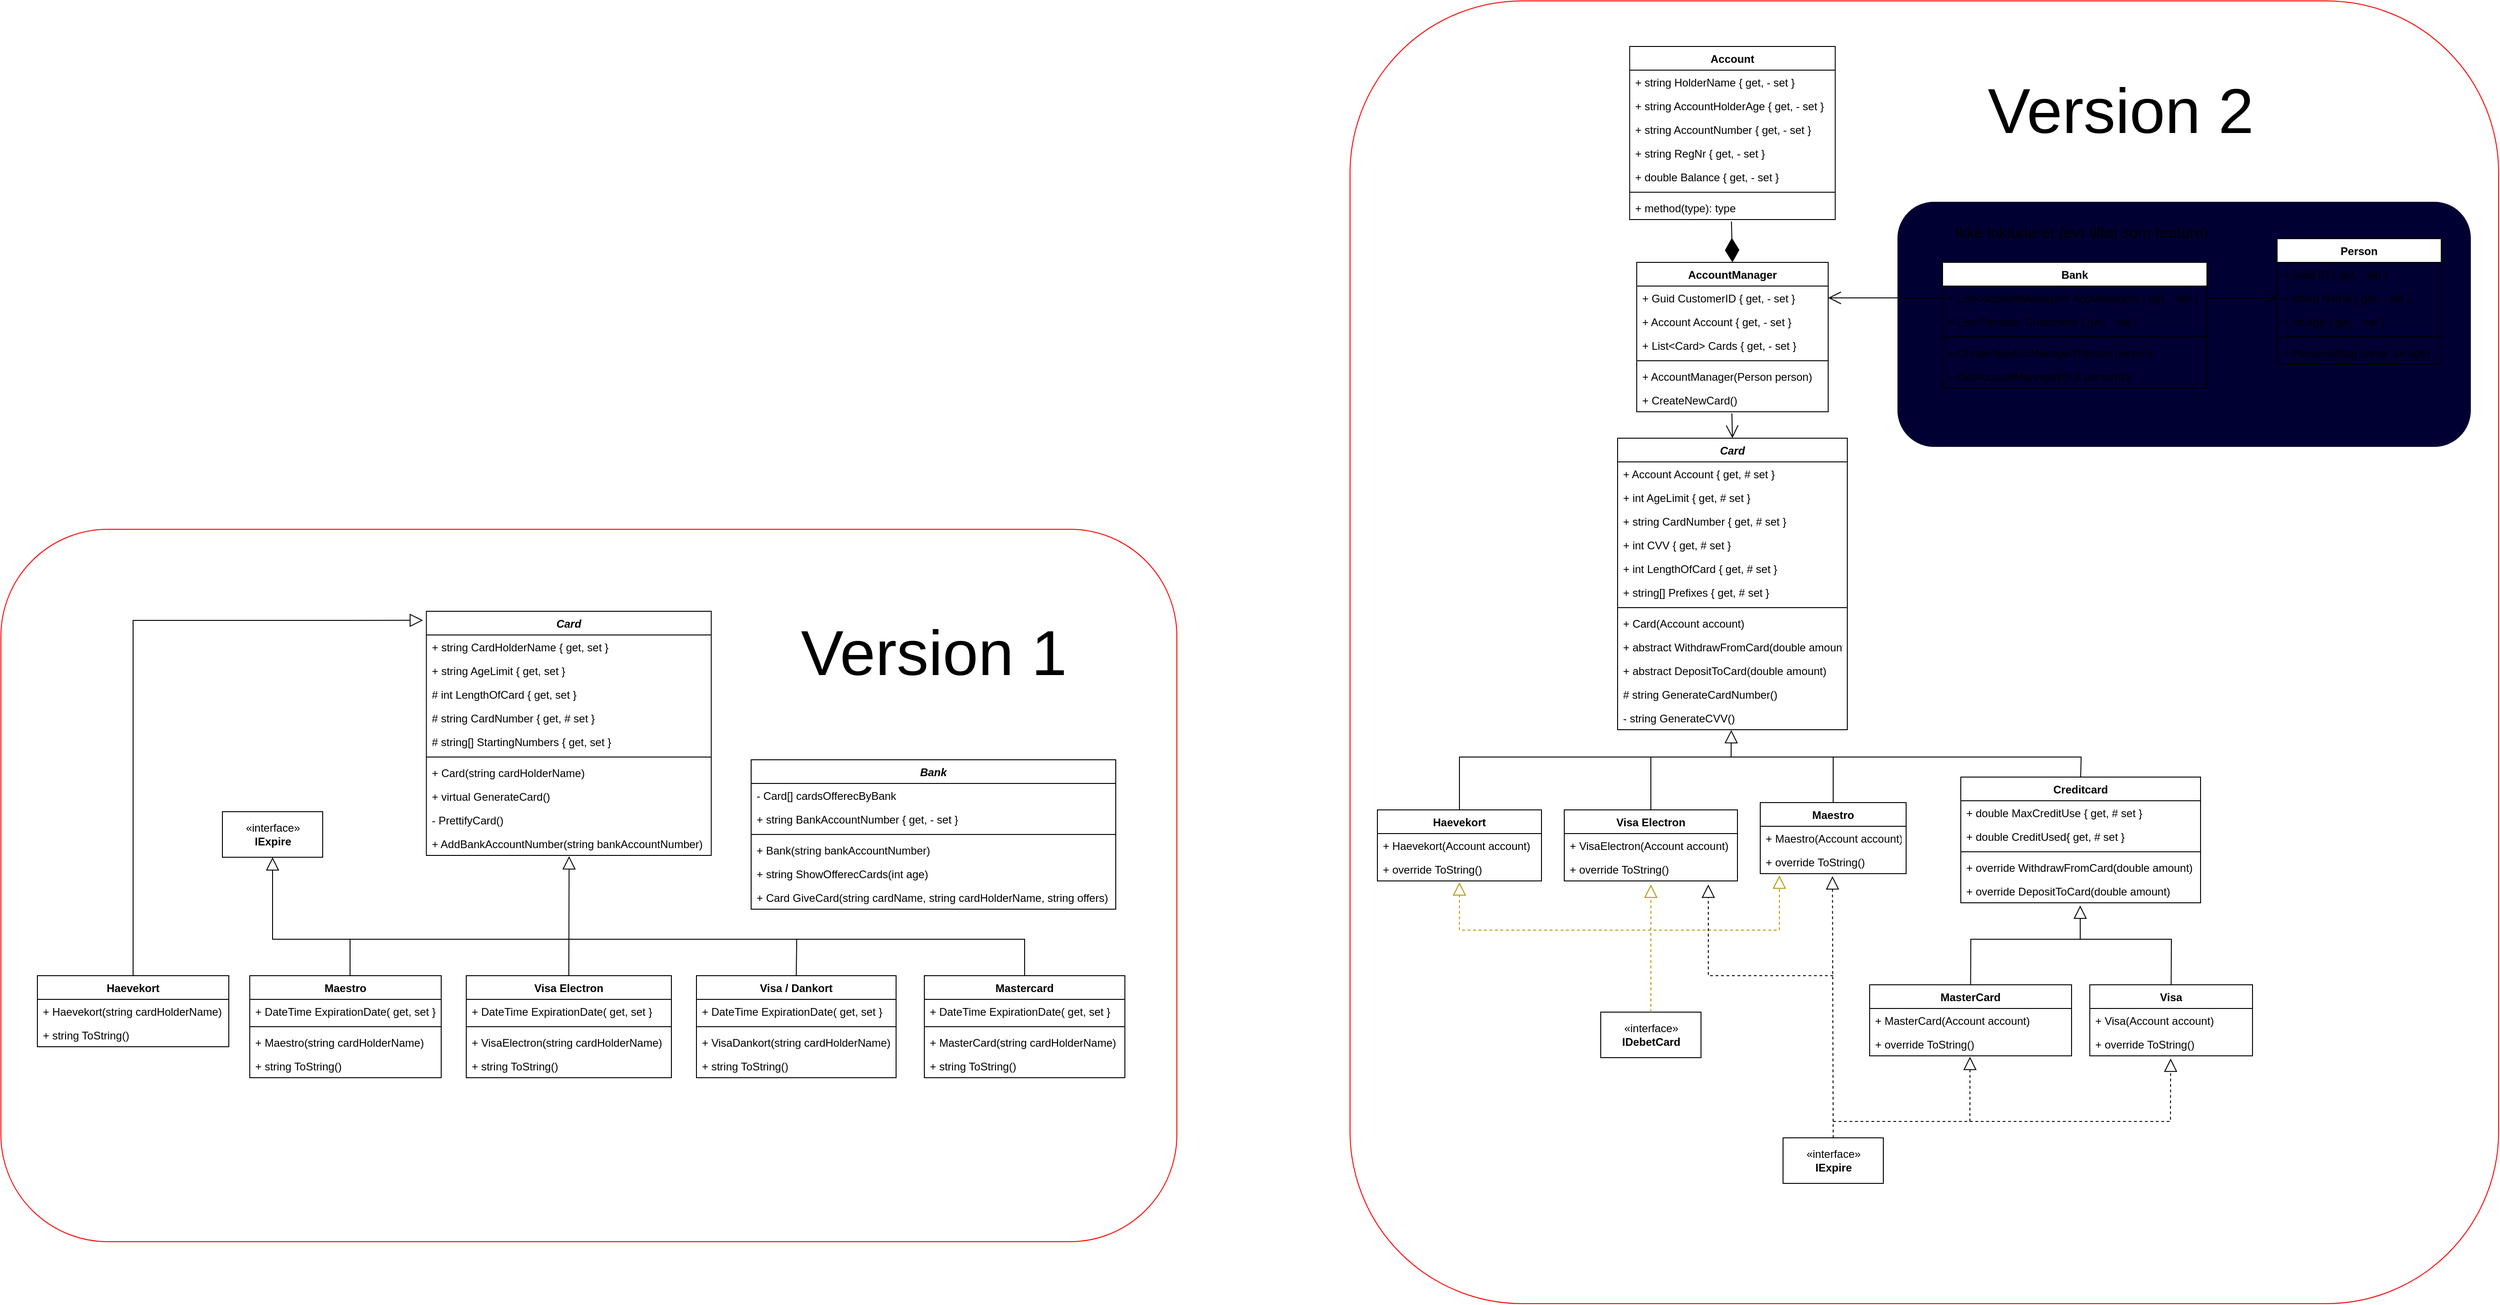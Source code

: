 <mxfile version="15.8.7" type="device"><diagram id="qdO1Q-nCnVZaLCbtQlmv" name="Side-1"><mxGraphModel dx="1929" dy="2154" grid="1" gridSize="10" guides="1" tooltips="1" connect="1" arrows="1" fold="1" page="1" pageScale="1" pageWidth="827" pageHeight="1169" math="0" shadow="0"><root><mxCell id="0"/><mxCell id="1" parent="0"/><mxCell id="SiOH7HTJ4PQKirF2vY0I-71" value="" style="rounded=1;whiteSpace=wrap;html=1;fontSize=70;strokeColor=#FF0000;gradientColor=none;" parent="1" vertex="1"><mxGeometry x="-440" y="140" width="1290" height="782" as="geometry"/></mxCell><mxCell id="SiOH7HTJ4PQKirF2vY0I-69" value="" style="rounded=1;whiteSpace=wrap;html=1;strokeColor=#FF0000;" parent="1" vertex="1"><mxGeometry x="1040" y="-440" width="1260" height="1430" as="geometry"/></mxCell><mxCell id="SiOH7HTJ4PQKirF2vY0I-73" value="" style="rounded=1;whiteSpace=wrap;html=1;fontSize=70;strokeColor=#FFFFFF;gradientColor=none;fillColor=#000033;" parent="1" vertex="1"><mxGeometry x="1640" y="-220" width="630" height="270" as="geometry"/></mxCell><mxCell id="OU85OwIQrPigCDVQp7BB-1" value="Card" style="swimlane;fontStyle=3;align=center;verticalAlign=top;childLayout=stackLayout;horizontal=1;startSize=26;horizontalStack=0;resizeParent=1;resizeParentMax=0;resizeLast=0;collapsible=1;marginBottom=0;" parent="1" vertex="1"><mxGeometry x="26.75" y="230" width="312.5" height="268" as="geometry"/></mxCell><mxCell id="OU85OwIQrPigCDVQp7BB-2" value="+ string CardHolderName { get, set }" style="text;strokeColor=none;fillColor=none;align=left;verticalAlign=top;spacingLeft=4;spacingRight=4;overflow=hidden;rotatable=0;points=[[0,0.5],[1,0.5]];portConstraint=eastwest;" parent="OU85OwIQrPigCDVQp7BB-1" vertex="1"><mxGeometry y="26" width="312.5" height="26" as="geometry"/></mxCell><mxCell id="OU85OwIQrPigCDVQp7BB-47" value="+ string AgeLimit { get, set }" style="text;strokeColor=none;fillColor=none;align=left;verticalAlign=top;spacingLeft=4;spacingRight=4;overflow=hidden;rotatable=0;points=[[0,0.5],[1,0.5]];portConstraint=eastwest;" parent="OU85OwIQrPigCDVQp7BB-1" vertex="1"><mxGeometry y="52" width="312.5" height="26" as="geometry"/></mxCell><mxCell id="OU85OwIQrPigCDVQp7BB-48" value="# int LengthOfCard { get, set }" style="text;strokeColor=none;fillColor=none;align=left;verticalAlign=top;spacingLeft=4;spacingRight=4;overflow=hidden;rotatable=0;points=[[0,0.5],[1,0.5]];portConstraint=eastwest;" parent="OU85OwIQrPigCDVQp7BB-1" vertex="1"><mxGeometry y="78" width="312.5" height="26" as="geometry"/></mxCell><mxCell id="OU85OwIQrPigCDVQp7BB-53" value="# string CardNumber { get, # set }" style="text;strokeColor=none;fillColor=none;align=left;verticalAlign=top;spacingLeft=4;spacingRight=4;overflow=hidden;rotatable=0;points=[[0,0.5],[1,0.5]];portConstraint=eastwest;" parent="OU85OwIQrPigCDVQp7BB-1" vertex="1"><mxGeometry y="104" width="312.5" height="26" as="geometry"/></mxCell><mxCell id="OU85OwIQrPigCDVQp7BB-51" value="# string[] StartingNumbers { get, set }" style="text;strokeColor=none;fillColor=none;align=left;verticalAlign=top;spacingLeft=4;spacingRight=4;overflow=hidden;rotatable=0;points=[[0,0.5],[1,0.5]];portConstraint=eastwest;" parent="OU85OwIQrPigCDVQp7BB-1" vertex="1"><mxGeometry y="130" width="312.5" height="26" as="geometry"/></mxCell><mxCell id="OU85OwIQrPigCDVQp7BB-3" value="" style="line;strokeWidth=1;fillColor=none;align=left;verticalAlign=middle;spacingTop=-1;spacingLeft=3;spacingRight=3;rotatable=0;labelPosition=right;points=[];portConstraint=eastwest;" parent="OU85OwIQrPigCDVQp7BB-1" vertex="1"><mxGeometry y="156" width="312.5" height="8" as="geometry"/></mxCell><mxCell id="OU85OwIQrPigCDVQp7BB-4" value="+ Card(string cardHolderName)" style="text;strokeColor=none;fillColor=none;align=left;verticalAlign=top;spacingLeft=4;spacingRight=4;overflow=hidden;rotatable=0;points=[[0,0.5],[1,0.5]];portConstraint=eastwest;" parent="OU85OwIQrPigCDVQp7BB-1" vertex="1"><mxGeometry y="164" width="312.5" height="26" as="geometry"/></mxCell><mxCell id="OU85OwIQrPigCDVQp7BB-54" value="+ virtual GenerateCard()" style="text;strokeColor=none;fillColor=none;align=left;verticalAlign=top;spacingLeft=4;spacingRight=4;overflow=hidden;rotatable=0;points=[[0,0.5],[1,0.5]];portConstraint=eastwest;" parent="OU85OwIQrPigCDVQp7BB-1" vertex="1"><mxGeometry y="190" width="312.5" height="26" as="geometry"/></mxCell><mxCell id="OU85OwIQrPigCDVQp7BB-55" value="- PrettifyCard()" style="text;strokeColor=none;fillColor=none;align=left;verticalAlign=top;spacingLeft=4;spacingRight=4;overflow=hidden;rotatable=0;points=[[0,0.5],[1,0.5]];portConstraint=eastwest;" parent="OU85OwIQrPigCDVQp7BB-1" vertex="1"><mxGeometry y="216" width="312.5" height="26" as="geometry"/></mxCell><mxCell id="OU85OwIQrPigCDVQp7BB-56" value="+ AddBankAccountNumber(string bankAccountNumber)" style="text;strokeColor=none;fillColor=none;align=left;verticalAlign=top;spacingLeft=4;spacingRight=4;overflow=hidden;rotatable=0;points=[[0,0.5],[1,0.5]];portConstraint=eastwest;" parent="OU85OwIQrPigCDVQp7BB-1" vertex="1"><mxGeometry y="242" width="312.5" height="26" as="geometry"/></mxCell><mxCell id="OU85OwIQrPigCDVQp7BB-5" value="Haevekort" style="swimlane;fontStyle=1;align=center;verticalAlign=top;childLayout=stackLayout;horizontal=1;startSize=26;horizontalStack=0;resizeParent=1;resizeParentMax=0;resizeLast=0;collapsible=1;marginBottom=0;" parent="1" vertex="1"><mxGeometry x="-400" y="630" width="210" height="78" as="geometry"/></mxCell><mxCell id="LTgQkAbjufTSOqkpQD_3-2" value="+ Haevekort(string cardHolderName)" style="text;strokeColor=none;fillColor=none;align=left;verticalAlign=top;spacingLeft=4;spacingRight=4;overflow=hidden;rotatable=0;points=[[0,0.5],[1,0.5]];portConstraint=eastwest;" parent="OU85OwIQrPigCDVQp7BB-5" vertex="1"><mxGeometry y="26" width="210" height="26" as="geometry"/></mxCell><mxCell id="OU85OwIQrPigCDVQp7BB-8" value="+ string ToString()" style="text;strokeColor=none;fillColor=none;align=left;verticalAlign=top;spacingLeft=4;spacingRight=4;overflow=hidden;rotatable=0;points=[[0,0.5],[1,0.5]];portConstraint=eastwest;" parent="OU85OwIQrPigCDVQp7BB-5" vertex="1"><mxGeometry y="52" width="210" height="26" as="geometry"/></mxCell><mxCell id="OU85OwIQrPigCDVQp7BB-9" value="Maestro" style="swimlane;fontStyle=1;align=center;verticalAlign=top;childLayout=stackLayout;horizontal=1;startSize=26;horizontalStack=0;resizeParent=1;resizeParentMax=0;resizeLast=0;collapsible=1;marginBottom=0;" parent="1" vertex="1"><mxGeometry x="-167" y="630" width="210" height="112" as="geometry"/></mxCell><mxCell id="OU85OwIQrPigCDVQp7BB-10" value="+ DateTime ExpirationDate( get, set }" style="text;strokeColor=none;fillColor=none;align=left;verticalAlign=top;spacingLeft=4;spacingRight=4;overflow=hidden;rotatable=0;points=[[0,0.5],[1,0.5]];portConstraint=eastwest;" parent="OU85OwIQrPigCDVQp7BB-9" vertex="1"><mxGeometry y="26" width="210" height="26" as="geometry"/></mxCell><mxCell id="OU85OwIQrPigCDVQp7BB-11" value="" style="line;strokeWidth=1;fillColor=none;align=left;verticalAlign=middle;spacingTop=-1;spacingLeft=3;spacingRight=3;rotatable=0;labelPosition=right;points=[];portConstraint=eastwest;" parent="OU85OwIQrPigCDVQp7BB-9" vertex="1"><mxGeometry y="52" width="210" height="8" as="geometry"/></mxCell><mxCell id="OU85OwIQrPigCDVQp7BB-12" value="+ Maestro(string cardHolderName)" style="text;strokeColor=none;fillColor=none;align=left;verticalAlign=top;spacingLeft=4;spacingRight=4;overflow=hidden;rotatable=0;points=[[0,0.5],[1,0.5]];portConstraint=eastwest;" parent="OU85OwIQrPigCDVQp7BB-9" vertex="1"><mxGeometry y="60" width="210" height="26" as="geometry"/></mxCell><mxCell id="LTgQkAbjufTSOqkpQD_3-11" value="+ string ToString()" style="text;strokeColor=none;fillColor=none;align=left;verticalAlign=top;spacingLeft=4;spacingRight=4;overflow=hidden;rotatable=0;points=[[0,0.5],[1,0.5]];portConstraint=eastwest;" parent="OU85OwIQrPigCDVQp7BB-9" vertex="1"><mxGeometry y="86" width="210" height="26" as="geometry"/></mxCell><mxCell id="OU85OwIQrPigCDVQp7BB-13" value="Visa Electron" style="swimlane;fontStyle=1;align=center;verticalAlign=top;childLayout=stackLayout;horizontal=1;startSize=26;horizontalStack=0;resizeParent=1;resizeParentMax=0;resizeLast=0;collapsible=1;marginBottom=0;" parent="1" vertex="1"><mxGeometry x="70.5" y="630" width="225" height="112" as="geometry"/></mxCell><mxCell id="OU85OwIQrPigCDVQp7BB-14" value="+ DateTime ExpirationDate( get, set }" style="text;strokeColor=none;fillColor=none;align=left;verticalAlign=top;spacingLeft=4;spacingRight=4;overflow=hidden;rotatable=0;points=[[0,0.5],[1,0.5]];portConstraint=eastwest;" parent="OU85OwIQrPigCDVQp7BB-13" vertex="1"><mxGeometry y="26" width="225" height="26" as="geometry"/></mxCell><mxCell id="OU85OwIQrPigCDVQp7BB-15" value="" style="line;strokeWidth=1;fillColor=none;align=left;verticalAlign=middle;spacingTop=-1;spacingLeft=3;spacingRight=3;rotatable=0;labelPosition=right;points=[];portConstraint=eastwest;" parent="OU85OwIQrPigCDVQp7BB-13" vertex="1"><mxGeometry y="52" width="225" height="8" as="geometry"/></mxCell><mxCell id="OU85OwIQrPigCDVQp7BB-16" value="+ VisaElectron(string cardHolderName)" style="text;strokeColor=none;fillColor=none;align=left;verticalAlign=top;spacingLeft=4;spacingRight=4;overflow=hidden;rotatable=0;points=[[0,0.5],[1,0.5]];portConstraint=eastwest;" parent="OU85OwIQrPigCDVQp7BB-13" vertex="1"><mxGeometry y="60" width="225" height="26" as="geometry"/></mxCell><mxCell id="LTgQkAbjufTSOqkpQD_3-13" value="+ string ToString()" style="text;strokeColor=none;fillColor=none;align=left;verticalAlign=top;spacingLeft=4;spacingRight=4;overflow=hidden;rotatable=0;points=[[0,0.5],[1,0.5]];portConstraint=eastwest;" parent="OU85OwIQrPigCDVQp7BB-13" vertex="1"><mxGeometry y="86" width="225" height="26" as="geometry"/></mxCell><mxCell id="OU85OwIQrPigCDVQp7BB-17" value="Visa / Dankort" style="swimlane;fontStyle=1;align=center;verticalAlign=top;childLayout=stackLayout;horizontal=1;startSize=26;horizontalStack=0;resizeParent=1;resizeParentMax=0;resizeLast=0;collapsible=1;marginBottom=0;" parent="1" vertex="1"><mxGeometry x="323" y="630" width="219" height="112" as="geometry"/></mxCell><mxCell id="OU85OwIQrPigCDVQp7BB-18" value="+ DateTime ExpirationDate( get, set }" style="text;strokeColor=none;fillColor=none;align=left;verticalAlign=top;spacingLeft=4;spacingRight=4;overflow=hidden;rotatable=0;points=[[0,0.5],[1,0.5]];portConstraint=eastwest;" parent="OU85OwIQrPigCDVQp7BB-17" vertex="1"><mxGeometry y="26" width="219" height="26" as="geometry"/></mxCell><mxCell id="OU85OwIQrPigCDVQp7BB-19" value="" style="line;strokeWidth=1;fillColor=none;align=left;verticalAlign=middle;spacingTop=-1;spacingLeft=3;spacingRight=3;rotatable=0;labelPosition=right;points=[];portConstraint=eastwest;" parent="OU85OwIQrPigCDVQp7BB-17" vertex="1"><mxGeometry y="52" width="219" height="8" as="geometry"/></mxCell><mxCell id="OU85OwIQrPigCDVQp7BB-20" value="+ VisaDankort(string cardHolderName)" style="text;strokeColor=none;fillColor=none;align=left;verticalAlign=top;spacingLeft=4;spacingRight=4;overflow=hidden;rotatable=0;points=[[0,0.5],[1,0.5]];portConstraint=eastwest;" parent="OU85OwIQrPigCDVQp7BB-17" vertex="1"><mxGeometry y="60" width="219" height="26" as="geometry"/></mxCell><mxCell id="LTgQkAbjufTSOqkpQD_3-14" value="+ string ToString()" style="text;strokeColor=none;fillColor=none;align=left;verticalAlign=top;spacingLeft=4;spacingRight=4;overflow=hidden;rotatable=0;points=[[0,0.5],[1,0.5]];portConstraint=eastwest;" parent="OU85OwIQrPigCDVQp7BB-17" vertex="1"><mxGeometry y="86" width="219" height="26" as="geometry"/></mxCell><mxCell id="OU85OwIQrPigCDVQp7BB-21" value="Mastercard" style="swimlane;fontStyle=1;align=center;verticalAlign=top;childLayout=stackLayout;horizontal=1;startSize=26;horizontalStack=0;resizeParent=1;resizeParentMax=0;resizeLast=0;collapsible=1;marginBottom=0;" parent="1" vertex="1"><mxGeometry x="573" y="630" width="220" height="112" as="geometry"/></mxCell><mxCell id="OU85OwIQrPigCDVQp7BB-22" value="+ DateTime ExpirationDate( get, set }" style="text;strokeColor=none;fillColor=none;align=left;verticalAlign=top;spacingLeft=4;spacingRight=4;overflow=hidden;rotatable=0;points=[[0,0.5],[1,0.5]];portConstraint=eastwest;" parent="OU85OwIQrPigCDVQp7BB-21" vertex="1"><mxGeometry y="26" width="220" height="26" as="geometry"/></mxCell><mxCell id="OU85OwIQrPigCDVQp7BB-23" value="" style="line;strokeWidth=1;fillColor=none;align=left;verticalAlign=middle;spacingTop=-1;spacingLeft=3;spacingRight=3;rotatable=0;labelPosition=right;points=[];portConstraint=eastwest;" parent="OU85OwIQrPigCDVQp7BB-21" vertex="1"><mxGeometry y="52" width="220" height="8" as="geometry"/></mxCell><mxCell id="OU85OwIQrPigCDVQp7BB-24" value="+ MasterCard(string cardHolderName)" style="text;strokeColor=none;fillColor=none;align=left;verticalAlign=top;spacingLeft=4;spacingRight=4;overflow=hidden;rotatable=0;points=[[0,0.5],[1,0.5]];portConstraint=eastwest;" parent="OU85OwIQrPigCDVQp7BB-21" vertex="1"><mxGeometry y="60" width="220" height="26" as="geometry"/></mxCell><mxCell id="LTgQkAbjufTSOqkpQD_3-15" value="+ string ToString()" style="text;strokeColor=none;fillColor=none;align=left;verticalAlign=top;spacingLeft=4;spacingRight=4;overflow=hidden;rotatable=0;points=[[0,0.5],[1,0.5]];portConstraint=eastwest;" parent="OU85OwIQrPigCDVQp7BB-21" vertex="1"><mxGeometry y="86" width="220" height="26" as="geometry"/></mxCell><mxCell id="OU85OwIQrPigCDVQp7BB-26" value="" style="endArrow=block;endFill=0;endSize=12;html=1;rounded=0;entryX=0.501;entryY=1.032;entryDx=0;entryDy=0;entryPerimeter=0;exitX=0.5;exitY=0;exitDx=0;exitDy=0;" parent="1" source="OU85OwIQrPigCDVQp7BB-13" target="OU85OwIQrPigCDVQp7BB-56" edge="1"><mxGeometry width="160" relative="1" as="geometry"><mxPoint x="-277" y="590" as="sourcePoint"/><mxPoint x="-117" y="590" as="targetPoint"/></mxGeometry></mxCell><mxCell id="OU85OwIQrPigCDVQp7BB-27" value="" style="endArrow=none;html=1;rounded=0;entryX=0.5;entryY=0;entryDx=0;entryDy=0;" parent="1" target="OU85OwIQrPigCDVQp7BB-21" edge="1"><mxGeometry width="50" height="50" relative="1" as="geometry"><mxPoint x="-57" y="630" as="sourcePoint"/><mxPoint x="583" y="590" as="targetPoint"/><Array as="points"><mxPoint x="-57" y="590"/><mxPoint x="583" y="590"/><mxPoint x="683" y="590"/></Array></mxGeometry></mxCell><mxCell id="OU85OwIQrPigCDVQp7BB-29" value="" style="endArrow=none;html=1;rounded=0;exitX=0.5;exitY=0;exitDx=0;exitDy=0;" parent="1" source="OU85OwIQrPigCDVQp7BB-17" edge="1"><mxGeometry width="50" height="50" relative="1" as="geometry"><mxPoint x="424" y="600" as="sourcePoint"/><mxPoint x="433" y="590" as="targetPoint"/></mxGeometry></mxCell><mxCell id="OU85OwIQrPigCDVQp7BB-57" value="«interface»&lt;br&gt;&lt;b&gt;IExpire&lt;/b&gt;" style="html=1;" parent="1" vertex="1"><mxGeometry x="-197" y="450" width="110" height="50" as="geometry"/></mxCell><mxCell id="LTgQkAbjufTSOqkpQD_3-16" value="" style="endArrow=block;endFill=0;endSize=12;html=1;rounded=0;entryX=0.5;entryY=1;entryDx=0;entryDy=0;" parent="1" target="OU85OwIQrPigCDVQp7BB-57" edge="1"><mxGeometry width="160" relative="1" as="geometry"><mxPoint x="-57" y="590" as="sourcePoint"/><mxPoint x="-36.688" y="520.002" as="targetPoint"/><Array as="points"><mxPoint x="-142" y="590"/></Array></mxGeometry></mxCell><mxCell id="LTgQkAbjufTSOqkpQD_3-17" value="" style="endArrow=block;endFill=0;endSize=12;html=1;rounded=0;entryX=-0.012;entryY=0.037;entryDx=0;entryDy=0;entryPerimeter=0;exitX=0.5;exitY=0;exitDx=0;exitDy=0;" parent="1" source="OU85OwIQrPigCDVQp7BB-5" target="OU85OwIQrPigCDVQp7BB-1" edge="1"><mxGeometry width="160" relative="1" as="geometry"><mxPoint x="-112" y="450" as="sourcePoint"/><mxPoint x="-197" y="360" as="targetPoint"/><Array as="points"><mxPoint x="-295" y="240"/></Array></mxGeometry></mxCell><mxCell id="LTgQkAbjufTSOqkpQD_3-18" value="Bank" style="swimlane;fontStyle=3;align=center;verticalAlign=top;childLayout=stackLayout;horizontal=1;startSize=26;horizontalStack=0;resizeParent=1;resizeParentMax=0;resizeLast=0;collapsible=1;marginBottom=0;" parent="1" vertex="1"><mxGeometry x="383" y="393" width="400" height="164" as="geometry"/></mxCell><mxCell id="LTgQkAbjufTSOqkpQD_3-19" value="- Card[] cardsOfferecByBank" style="text;strokeColor=none;fillColor=none;align=left;verticalAlign=top;spacingLeft=4;spacingRight=4;overflow=hidden;rotatable=0;points=[[0,0.5],[1,0.5]];portConstraint=eastwest;" parent="LTgQkAbjufTSOqkpQD_3-18" vertex="1"><mxGeometry y="26" width="400" height="26" as="geometry"/></mxCell><mxCell id="LTgQkAbjufTSOqkpQD_3-23" value="+ string BankAccountNumber { get, - set }" style="text;strokeColor=none;fillColor=none;align=left;verticalAlign=top;spacingLeft=4;spacingRight=4;overflow=hidden;rotatable=0;points=[[0,0.5],[1,0.5]];portConstraint=eastwest;" parent="LTgQkAbjufTSOqkpQD_3-18" vertex="1"><mxGeometry y="52" width="400" height="26" as="geometry"/></mxCell><mxCell id="LTgQkAbjufTSOqkpQD_3-20" value="" style="line;strokeWidth=1;fillColor=none;align=left;verticalAlign=middle;spacingTop=-1;spacingLeft=3;spacingRight=3;rotatable=0;labelPosition=right;points=[];portConstraint=eastwest;" parent="LTgQkAbjufTSOqkpQD_3-18" vertex="1"><mxGeometry y="78" width="400" height="8" as="geometry"/></mxCell><mxCell id="LTgQkAbjufTSOqkpQD_3-21" value="+ Bank(string bankAccountNumber)" style="text;strokeColor=none;fillColor=none;align=left;verticalAlign=top;spacingLeft=4;spacingRight=4;overflow=hidden;rotatable=0;points=[[0,0.5],[1,0.5]];portConstraint=eastwest;" parent="LTgQkAbjufTSOqkpQD_3-18" vertex="1"><mxGeometry y="86" width="400" height="26" as="geometry"/></mxCell><mxCell id="LTgQkAbjufTSOqkpQD_3-26" value="+ string ShowOfferecCards(int age)" style="text;strokeColor=none;fillColor=none;align=left;verticalAlign=top;spacingLeft=4;spacingRight=4;overflow=hidden;rotatable=0;points=[[0,0.5],[1,0.5]];portConstraint=eastwest;" parent="LTgQkAbjufTSOqkpQD_3-18" vertex="1"><mxGeometry y="112" width="400" height="26" as="geometry"/></mxCell><mxCell id="LTgQkAbjufTSOqkpQD_3-27" value="+ Card GiveCard(string cardName, string cardHolderName, string offers)" style="text;strokeColor=none;fillColor=none;align=left;verticalAlign=top;spacingLeft=4;spacingRight=4;overflow=hidden;rotatable=0;points=[[0,0.5],[1,0.5]];portConstraint=eastwest;" parent="LTgQkAbjufTSOqkpQD_3-18" vertex="1"><mxGeometry y="138" width="400" height="26" as="geometry"/></mxCell><mxCell id="LTgQkAbjufTSOqkpQD_3-29" value="Account" style="swimlane;fontStyle=1;align=center;verticalAlign=top;childLayout=stackLayout;horizontal=1;startSize=26;horizontalStack=0;resizeParent=1;resizeParentMax=0;resizeLast=0;collapsible=1;marginBottom=0;" parent="1" vertex="1"><mxGeometry x="1346.75" y="-390" width="225.5" height="190" as="geometry"/></mxCell><mxCell id="LTgQkAbjufTSOqkpQD_3-30" value="+ string HolderName { get, - set }" style="text;strokeColor=none;fillColor=none;align=left;verticalAlign=top;spacingLeft=4;spacingRight=4;overflow=hidden;rotatable=0;points=[[0,0.5],[1,0.5]];portConstraint=eastwest;" parent="LTgQkAbjufTSOqkpQD_3-29" vertex="1"><mxGeometry y="26" width="225.5" height="26" as="geometry"/></mxCell><mxCell id="MLbF58fXpGInftkLVHy1-3" value="+ string AccountHolderAge { get, - set }" style="text;strokeColor=none;fillColor=none;align=left;verticalAlign=top;spacingLeft=4;spacingRight=4;overflow=hidden;rotatable=0;points=[[0,0.5],[1,0.5]];portConstraint=eastwest;" vertex="1" parent="LTgQkAbjufTSOqkpQD_3-29"><mxGeometry y="52" width="225.5" height="26" as="geometry"/></mxCell><mxCell id="SiOH7HTJ4PQKirF2vY0I-63" value="+ string AccountNumber { get, - set }" style="text;strokeColor=none;fillColor=none;align=left;verticalAlign=top;spacingLeft=4;spacingRight=4;overflow=hidden;rotatable=0;points=[[0,0.5],[1,0.5]];portConstraint=eastwest;" parent="LTgQkAbjufTSOqkpQD_3-29" vertex="1"><mxGeometry y="78" width="225.5" height="26" as="geometry"/></mxCell><mxCell id="LTgQkAbjufTSOqkpQD_3-34" value="+ string RegNr { get, - set }" style="text;strokeColor=none;fillColor=none;align=left;verticalAlign=top;spacingLeft=4;spacingRight=4;overflow=hidden;rotatable=0;points=[[0,0.5],[1,0.5]];portConstraint=eastwest;" parent="LTgQkAbjufTSOqkpQD_3-29" vertex="1"><mxGeometry y="104" width="225.5" height="26" as="geometry"/></mxCell><mxCell id="LTgQkAbjufTSOqkpQD_3-35" value="+ double Balance { get, - set }" style="text;strokeColor=none;fillColor=none;align=left;verticalAlign=top;spacingLeft=4;spacingRight=4;overflow=hidden;rotatable=0;points=[[0,0.5],[1,0.5]];portConstraint=eastwest;" parent="LTgQkAbjufTSOqkpQD_3-29" vertex="1"><mxGeometry y="130" width="225.5" height="26" as="geometry"/></mxCell><mxCell id="LTgQkAbjufTSOqkpQD_3-31" value="" style="line;strokeWidth=1;fillColor=none;align=left;verticalAlign=middle;spacingTop=-1;spacingLeft=3;spacingRight=3;rotatable=0;labelPosition=right;points=[];portConstraint=eastwest;" parent="LTgQkAbjufTSOqkpQD_3-29" vertex="1"><mxGeometry y="156" width="225.5" height="8" as="geometry"/></mxCell><mxCell id="LTgQkAbjufTSOqkpQD_3-32" value="+ method(type): type" style="text;strokeColor=none;fillColor=none;align=left;verticalAlign=top;spacingLeft=4;spacingRight=4;overflow=hidden;rotatable=0;points=[[0,0.5],[1,0.5]];portConstraint=eastwest;" parent="LTgQkAbjufTSOqkpQD_3-29" vertex="1"><mxGeometry y="164" width="225.5" height="26" as="geometry"/></mxCell><mxCell id="LTgQkAbjufTSOqkpQD_3-36" value="AccountManager" style="swimlane;fontStyle=1;align=center;verticalAlign=top;childLayout=stackLayout;horizontal=1;startSize=26;horizontalStack=0;resizeParent=1;resizeParentMax=0;resizeLast=0;collapsible=1;marginBottom=0;" parent="1" vertex="1"><mxGeometry x="1354.5" y="-153" width="210" height="164" as="geometry"/></mxCell><mxCell id="LTgQkAbjufTSOqkpQD_3-51" value="+ Guid CustomerID { get, - set }" style="text;strokeColor=none;fillColor=none;align=left;verticalAlign=top;spacingLeft=4;spacingRight=4;overflow=hidden;rotatable=0;points=[[0,0.5],[1,0.5]];portConstraint=eastwest;" parent="LTgQkAbjufTSOqkpQD_3-36" vertex="1"><mxGeometry y="26" width="210" height="26" as="geometry"/></mxCell><mxCell id="LTgQkAbjufTSOqkpQD_3-37" value="+ Account Account { get, - set }" style="text;strokeColor=none;fillColor=none;align=left;verticalAlign=top;spacingLeft=4;spacingRight=4;overflow=hidden;rotatable=0;points=[[0,0.5],[1,0.5]];portConstraint=eastwest;" parent="LTgQkAbjufTSOqkpQD_3-36" vertex="1"><mxGeometry y="52" width="210" height="26" as="geometry"/></mxCell><mxCell id="LTgQkAbjufTSOqkpQD_3-41" value="+ List&lt;Card&gt; Cards { get, - set }" style="text;strokeColor=none;fillColor=none;align=left;verticalAlign=top;spacingLeft=4;spacingRight=4;overflow=hidden;rotatable=0;points=[[0,0.5],[1,0.5]];portConstraint=eastwest;" parent="LTgQkAbjufTSOqkpQD_3-36" vertex="1"><mxGeometry y="78" width="210" height="26" as="geometry"/></mxCell><mxCell id="LTgQkAbjufTSOqkpQD_3-38" value="" style="line;strokeWidth=1;fillColor=none;align=left;verticalAlign=middle;spacingTop=-1;spacingLeft=3;spacingRight=3;rotatable=0;labelPosition=right;points=[];portConstraint=eastwest;" parent="LTgQkAbjufTSOqkpQD_3-36" vertex="1"><mxGeometry y="104" width="210" height="8" as="geometry"/></mxCell><mxCell id="LTgQkAbjufTSOqkpQD_3-39" value="+ AccountManager(Person person)" style="text;strokeColor=none;fillColor=none;align=left;verticalAlign=top;spacingLeft=4;spacingRight=4;overflow=hidden;rotatable=0;points=[[0,0.5],[1,0.5]];portConstraint=eastwest;" parent="LTgQkAbjufTSOqkpQD_3-36" vertex="1"><mxGeometry y="112" width="210" height="26" as="geometry"/></mxCell><mxCell id="LTgQkAbjufTSOqkpQD_3-52" value="+ CreateNewCard()" style="text;strokeColor=none;fillColor=none;align=left;verticalAlign=top;spacingLeft=4;spacingRight=4;overflow=hidden;rotatable=0;points=[[0,0.5],[1,0.5]];portConstraint=eastwest;" parent="LTgQkAbjufTSOqkpQD_3-36" vertex="1"><mxGeometry y="138" width="210" height="26" as="geometry"/></mxCell><mxCell id="LTgQkAbjufTSOqkpQD_3-42" value="Person" style="swimlane;fontStyle=1;align=center;verticalAlign=top;childLayout=stackLayout;horizontal=1;startSize=26;horizontalStack=0;resizeParent=1;resizeParentMax=0;resizeLast=0;collapsible=1;marginBottom=0;" parent="1" vertex="1"><mxGeometry x="2057" y="-179" width="180" height="138" as="geometry"/></mxCell><mxCell id="LTgQkAbjufTSOqkpQD_3-43" value="+ Guid ID { get, - set }" style="text;strokeColor=none;fillColor=none;align=left;verticalAlign=top;spacingLeft=4;spacingRight=4;overflow=hidden;rotatable=0;points=[[0,0.5],[1,0.5]];portConstraint=eastwest;" parent="LTgQkAbjufTSOqkpQD_3-42" vertex="1"><mxGeometry y="26" width="180" height="26" as="geometry"/></mxCell><mxCell id="LTgQkAbjufTSOqkpQD_3-61" value="+ string Name { get, - set }" style="text;strokeColor=none;fillColor=none;align=left;verticalAlign=top;spacingLeft=4;spacingRight=4;overflow=hidden;rotatable=0;points=[[0,0.5],[1,0.5]];portConstraint=eastwest;" parent="LTgQkAbjufTSOqkpQD_3-42" vertex="1"><mxGeometry y="52" width="180" height="26" as="geometry"/></mxCell><mxCell id="LTgQkAbjufTSOqkpQD_3-62" value="+ int Age { get, - set }" style="text;strokeColor=none;fillColor=none;align=left;verticalAlign=top;spacingLeft=4;spacingRight=4;overflow=hidden;rotatable=0;points=[[0,0.5],[1,0.5]];portConstraint=eastwest;" parent="LTgQkAbjufTSOqkpQD_3-42" vertex="1"><mxGeometry y="78" width="180" height="26" as="geometry"/></mxCell><mxCell id="LTgQkAbjufTSOqkpQD_3-44" value="" style="line;strokeWidth=1;fillColor=none;align=left;verticalAlign=middle;spacingTop=-1;spacingLeft=3;spacingRight=3;rotatable=0;labelPosition=right;points=[];portConstraint=eastwest;" parent="LTgQkAbjufTSOqkpQD_3-42" vertex="1"><mxGeometry y="104" width="180" height="8" as="geometry"/></mxCell><mxCell id="LTgQkAbjufTSOqkpQD_3-45" value="+ Person(string name, int age)" style="text;strokeColor=none;fillColor=none;align=left;verticalAlign=top;spacingLeft=4;spacingRight=4;overflow=hidden;rotatable=0;points=[[0,0.5],[1,0.5]];portConstraint=eastwest;" parent="LTgQkAbjufTSOqkpQD_3-42" vertex="1"><mxGeometry y="112" width="180" height="26" as="geometry"/></mxCell><mxCell id="LTgQkAbjufTSOqkpQD_3-46" value="Bank" style="swimlane;fontStyle=1;align=center;verticalAlign=top;childLayout=stackLayout;horizontal=1;startSize=26;horizontalStack=0;resizeParent=1;resizeParentMax=0;resizeLast=0;collapsible=1;marginBottom=0;" parent="1" vertex="1"><mxGeometry x="1690" y="-153" width="290" height="138" as="geometry"/></mxCell><mxCell id="LTgQkAbjufTSOqkpQD_3-47" value="+ List&lt;AccountManager&gt; AccManagers { get, - set }" style="text;strokeColor=none;fillColor=none;align=left;verticalAlign=top;spacingLeft=4;spacingRight=4;overflow=hidden;rotatable=0;points=[[0,0.5],[1,0.5]];portConstraint=eastwest;" parent="LTgQkAbjufTSOqkpQD_3-46" vertex="1"><mxGeometry y="26" width="290" height="26" as="geometry"/></mxCell><mxCell id="SiOH7HTJ4PQKirF2vY0I-2" value="+ List&lt;Person&gt; Customers { get, - set }" style="text;strokeColor=none;fillColor=none;align=left;verticalAlign=top;spacingLeft=4;spacingRight=4;overflow=hidden;rotatable=0;points=[[0,0.5],[1,0.5]];portConstraint=eastwest;" parent="LTgQkAbjufTSOqkpQD_3-46" vertex="1"><mxGeometry y="52" width="290" height="26" as="geometry"/></mxCell><mxCell id="LTgQkAbjufTSOqkpQD_3-48" value="" style="line;strokeWidth=1;fillColor=none;align=left;verticalAlign=middle;spacingTop=-1;spacingLeft=3;spacingRight=3;rotatable=0;labelPosition=right;points=[];portConstraint=eastwest;" parent="LTgQkAbjufTSOqkpQD_3-46" vertex="1"><mxGeometry y="78" width="290" height="8" as="geometry"/></mxCell><mxCell id="LTgQkAbjufTSOqkpQD_3-49" value="+ CreateNewAccManager(Person person)" style="text;strokeColor=none;fillColor=none;align=left;verticalAlign=top;spacingLeft=4;spacingRight=4;overflow=hidden;rotatable=0;points=[[0,0.5],[1,0.5]];portConstraint=eastwest;" parent="LTgQkAbjufTSOqkpQD_3-46" vertex="1"><mxGeometry y="86" width="290" height="26" as="geometry"/></mxCell><mxCell id="LTgQkAbjufTSOqkpQD_3-60" value="+ GetAccountManager(GUI personID)" style="text;strokeColor=none;fillColor=none;align=left;verticalAlign=top;spacingLeft=4;spacingRight=4;overflow=hidden;rotatable=0;points=[[0,0.5],[1,0.5]];portConstraint=eastwest;" parent="LTgQkAbjufTSOqkpQD_3-46" vertex="1"><mxGeometry y="112" width="290" height="26" as="geometry"/></mxCell><mxCell id="LTgQkAbjufTSOqkpQD_3-55" value="" style="endArrow=diamondThin;endFill=1;endSize=24;html=1;rounded=0;entryX=0.5;entryY=0;entryDx=0;entryDy=0;exitX=0.495;exitY=1.077;exitDx=0;exitDy=0;exitPerimeter=0;" parent="1" source="LTgQkAbjufTSOqkpQD_3-32" target="LTgQkAbjufTSOqkpQD_3-36" edge="1"><mxGeometry width="160" relative="1" as="geometry"><mxPoint x="1460" y="-230" as="sourcePoint"/><mxPoint x="1517" y="-190" as="targetPoint"/></mxGeometry></mxCell><mxCell id="F8uHsYD3L3N89Sm515Ra-1" value="" style="endArrow=open;endFill=1;endSize=12;html=1;rounded=0;entryX=0;entryY=0.5;entryDx=0;entryDy=0;exitX=1;exitY=0.5;exitDx=0;exitDy=0;" parent="1" source="LTgQkAbjufTSOqkpQD_3-47" target="LTgQkAbjufTSOqkpQD_3-61" edge="1"><mxGeometry width="160" relative="1" as="geometry"><mxPoint x="1807" y="-10" as="sourcePoint"/><mxPoint x="1967" y="-10" as="targetPoint"/></mxGeometry></mxCell><mxCell id="F8uHsYD3L3N89Sm515Ra-2" value="" style="endArrow=open;endFill=1;endSize=12;html=1;rounded=0;exitX=0;exitY=0.5;exitDx=0;exitDy=0;entryX=1;entryY=0.5;entryDx=0;entryDy=0;" parent="1" source="LTgQkAbjufTSOqkpQD_3-47" target="LTgQkAbjufTSOqkpQD_3-51" edge="1"><mxGeometry width="160" relative="1" as="geometry"><mxPoint x="1597" y="120" as="sourcePoint"/><mxPoint x="1757" y="120" as="targetPoint"/></mxGeometry></mxCell><mxCell id="F8uHsYD3L3N89Sm515Ra-3" value="Card" style="swimlane;fontStyle=3;align=center;verticalAlign=top;childLayout=stackLayout;horizontal=1;startSize=26;horizontalStack=0;resizeParent=1;resizeParentMax=0;resizeLast=0;collapsible=1;marginBottom=0;" parent="1" vertex="1"><mxGeometry x="1333.5" y="40" width="252" height="320" as="geometry"/></mxCell><mxCell id="MLbF58fXpGInftkLVHy1-4" value="+ Account Account { get, # set }" style="text;strokeColor=none;fillColor=none;align=left;verticalAlign=top;spacingLeft=4;spacingRight=4;overflow=hidden;rotatable=0;points=[[0,0.5],[1,0.5]];portConstraint=eastwest;" vertex="1" parent="F8uHsYD3L3N89Sm515Ra-3"><mxGeometry y="26" width="252" height="26" as="geometry"/></mxCell><mxCell id="SiOH7HTJ4PQKirF2vY0I-47" value="+ int AgeLimit { get, # set }" style="text;strokeColor=none;fillColor=none;align=left;verticalAlign=top;spacingLeft=4;spacingRight=4;overflow=hidden;rotatable=0;points=[[0,0.5],[1,0.5]];portConstraint=eastwest;" parent="F8uHsYD3L3N89Sm515Ra-3" vertex="1"><mxGeometry y="52" width="252" height="26" as="geometry"/></mxCell><mxCell id="SiOH7HTJ4PQKirF2vY0I-45" value="+ string CardNumber { get, # set }" style="text;strokeColor=none;fillColor=none;align=left;verticalAlign=top;spacingLeft=4;spacingRight=4;overflow=hidden;rotatable=0;points=[[0,0.5],[1,0.5]];portConstraint=eastwest;" parent="F8uHsYD3L3N89Sm515Ra-3" vertex="1"><mxGeometry y="78" width="252" height="26" as="geometry"/></mxCell><mxCell id="SiOH7HTJ4PQKirF2vY0I-46" value="+ int CVV { get, # set }" style="text;strokeColor=none;fillColor=none;align=left;verticalAlign=top;spacingLeft=4;spacingRight=4;overflow=hidden;rotatable=0;points=[[0,0.5],[1,0.5]];portConstraint=eastwest;" parent="F8uHsYD3L3N89Sm515Ra-3" vertex="1"><mxGeometry y="104" width="252" height="26" as="geometry"/></mxCell><mxCell id="SiOH7HTJ4PQKirF2vY0I-60" value="+ int LengthOfCard { get, # set }" style="text;strokeColor=none;fillColor=none;align=left;verticalAlign=top;spacingLeft=4;spacingRight=4;overflow=hidden;rotatable=0;points=[[0,0.5],[1,0.5]];portConstraint=eastwest;" parent="F8uHsYD3L3N89Sm515Ra-3" vertex="1"><mxGeometry y="130" width="252" height="26" as="geometry"/></mxCell><mxCell id="SiOH7HTJ4PQKirF2vY0I-62" value="+ string[] Prefixes { get, # set }" style="text;strokeColor=none;fillColor=none;align=left;verticalAlign=top;spacingLeft=4;spacingRight=4;overflow=hidden;rotatable=0;points=[[0,0.5],[1,0.5]];portConstraint=eastwest;" parent="F8uHsYD3L3N89Sm515Ra-3" vertex="1"><mxGeometry y="156" width="252" height="26" as="geometry"/></mxCell><mxCell id="F8uHsYD3L3N89Sm515Ra-5" value="" style="line;strokeWidth=1;fillColor=none;align=left;verticalAlign=middle;spacingTop=-1;spacingLeft=3;spacingRight=3;rotatable=0;labelPosition=right;points=[];portConstraint=eastwest;" parent="F8uHsYD3L3N89Sm515Ra-3" vertex="1"><mxGeometry y="182" width="252" height="8" as="geometry"/></mxCell><mxCell id="F8uHsYD3L3N89Sm515Ra-6" value="+ Card(Account account)" style="text;strokeColor=none;fillColor=none;align=left;verticalAlign=top;spacingLeft=4;spacingRight=4;overflow=hidden;rotatable=0;points=[[0,0.5],[1,0.5]];portConstraint=eastwest;" parent="F8uHsYD3L3N89Sm515Ra-3" vertex="1"><mxGeometry y="190" width="252" height="26" as="geometry"/></mxCell><mxCell id="SiOH7HTJ4PQKirF2vY0I-33" value="+ abstract WithdrawFromCard(double amount)" style="text;strokeColor=none;fillColor=none;align=left;verticalAlign=top;spacingLeft=4;spacingRight=4;overflow=hidden;rotatable=0;points=[[0,0.5],[1,0.5]];portConstraint=eastwest;" parent="F8uHsYD3L3N89Sm515Ra-3" vertex="1"><mxGeometry y="216" width="252" height="26" as="geometry"/></mxCell><mxCell id="SiOH7HTJ4PQKirF2vY0I-34" value="+ abstract DepositToCard(double amount)" style="text;strokeColor=none;fillColor=none;align=left;verticalAlign=top;spacingLeft=4;spacingRight=4;overflow=hidden;rotatable=0;points=[[0,0.5],[1,0.5]];portConstraint=eastwest;" parent="F8uHsYD3L3N89Sm515Ra-3" vertex="1"><mxGeometry y="242" width="252" height="26" as="geometry"/></mxCell><mxCell id="SiOH7HTJ4PQKirF2vY0I-58" value="# string GenerateCardNumber()" style="text;strokeColor=none;fillColor=none;align=left;verticalAlign=top;spacingLeft=4;spacingRight=4;overflow=hidden;rotatable=0;points=[[0,0.5],[1,0.5]];portConstraint=eastwest;" parent="F8uHsYD3L3N89Sm515Ra-3" vertex="1"><mxGeometry y="268" width="252" height="26" as="geometry"/></mxCell><mxCell id="SiOH7HTJ4PQKirF2vY0I-61" value="- string GenerateCVV()" style="text;strokeColor=none;fillColor=none;align=left;verticalAlign=top;spacingLeft=4;spacingRight=4;overflow=hidden;rotatable=0;points=[[0,0.5],[1,0.5]];portConstraint=eastwest;" parent="F8uHsYD3L3N89Sm515Ra-3" vertex="1"><mxGeometry y="294" width="252" height="26" as="geometry"/></mxCell><mxCell id="F8uHsYD3L3N89Sm515Ra-7" value="«interface»&lt;br&gt;&lt;b&gt;IExpire&lt;/b&gt;" style="html=1;" parent="1" vertex="1"><mxGeometry x="1515" y="808" width="110" height="50" as="geometry"/></mxCell><mxCell id="SiOH7HTJ4PQKirF2vY0I-4" value="Haevekort" style="swimlane;fontStyle=1;align=center;verticalAlign=top;childLayout=stackLayout;horizontal=1;startSize=26;horizontalStack=0;resizeParent=1;resizeParentMax=0;resizeLast=0;collapsible=1;marginBottom=0;" parent="1" vertex="1"><mxGeometry x="1070" y="448" width="180" height="78" as="geometry"/></mxCell><mxCell id="SiOH7HTJ4PQKirF2vY0I-7" value="+ Haevekort(Account account)" style="text;strokeColor=none;fillColor=none;align=left;verticalAlign=top;spacingLeft=4;spacingRight=4;overflow=hidden;rotatable=0;points=[[0,0.5],[1,0.5]];portConstraint=eastwest;" parent="SiOH7HTJ4PQKirF2vY0I-4" vertex="1"><mxGeometry y="26" width="180" height="26" as="geometry"/></mxCell><mxCell id="SiOH7HTJ4PQKirF2vY0I-66" value="+ override ToString()" style="text;strokeColor=none;fillColor=none;align=left;verticalAlign=top;spacingLeft=4;spacingRight=4;overflow=hidden;rotatable=0;points=[[0,0.5],[1,0.5]];portConstraint=eastwest;" parent="SiOH7HTJ4PQKirF2vY0I-4" vertex="1"><mxGeometry y="52" width="180" height="26" as="geometry"/></mxCell><mxCell id="SiOH7HTJ4PQKirF2vY0I-8" value="Visa" style="swimlane;fontStyle=1;align=center;verticalAlign=top;childLayout=stackLayout;horizontal=1;startSize=26;horizontalStack=0;resizeParent=1;resizeParentMax=0;resizeLast=0;collapsible=1;marginBottom=0;" parent="1" vertex="1"><mxGeometry x="1851.5" y="640" width="178.5" height="78" as="geometry"/></mxCell><mxCell id="SiOH7HTJ4PQKirF2vY0I-11" value="+ Visa(Account account) " style="text;strokeColor=none;fillColor=none;align=left;verticalAlign=top;spacingLeft=4;spacingRight=4;overflow=hidden;rotatable=0;points=[[0,0.5],[1,0.5]];portConstraint=eastwest;" parent="SiOH7HTJ4PQKirF2vY0I-8" vertex="1"><mxGeometry y="26" width="178.5" height="26" as="geometry"/></mxCell><mxCell id="SiOH7HTJ4PQKirF2vY0I-56" value="+ override ToString()" style="text;strokeColor=none;fillColor=none;align=left;verticalAlign=top;spacingLeft=4;spacingRight=4;overflow=hidden;rotatable=0;points=[[0,0.5],[1,0.5]];portConstraint=eastwest;" parent="SiOH7HTJ4PQKirF2vY0I-8" vertex="1"><mxGeometry y="52" width="178.5" height="26" as="geometry"/></mxCell><mxCell id="SiOH7HTJ4PQKirF2vY0I-12" value="MasterCard" style="swimlane;fontStyle=1;align=center;verticalAlign=top;childLayout=stackLayout;horizontal=1;startSize=26;horizontalStack=0;resizeParent=1;resizeParentMax=0;resizeLast=0;collapsible=1;marginBottom=0;" parent="1" vertex="1"><mxGeometry x="1610" y="640" width="221.5" height="78" as="geometry"/></mxCell><mxCell id="SiOH7HTJ4PQKirF2vY0I-15" value="+ MasterCard(Account account) " style="text;strokeColor=none;fillColor=none;align=left;verticalAlign=top;spacingLeft=4;spacingRight=4;overflow=hidden;rotatable=0;points=[[0,0.5],[1,0.5]];portConstraint=eastwest;" parent="SiOH7HTJ4PQKirF2vY0I-12" vertex="1"><mxGeometry y="26" width="221.5" height="26" as="geometry"/></mxCell><mxCell id="SiOH7HTJ4PQKirF2vY0I-57" value="+ override ToString()" style="text;strokeColor=none;fillColor=none;align=left;verticalAlign=top;spacingLeft=4;spacingRight=4;overflow=hidden;rotatable=0;points=[[0,0.5],[1,0.5]];portConstraint=eastwest;" parent="SiOH7HTJ4PQKirF2vY0I-12" vertex="1"><mxGeometry y="52" width="221.5" height="26" as="geometry"/></mxCell><mxCell id="SiOH7HTJ4PQKirF2vY0I-16" value="Maestro" style="swimlane;fontStyle=1;align=center;verticalAlign=top;childLayout=stackLayout;horizontal=1;startSize=26;horizontalStack=0;resizeParent=1;resizeParentMax=0;resizeLast=0;collapsible=1;marginBottom=0;" parent="1" vertex="1"><mxGeometry x="1490" y="440" width="160" height="78" as="geometry"/></mxCell><mxCell id="SiOH7HTJ4PQKirF2vY0I-19" value="+ Maestro(Account account)" style="text;strokeColor=none;fillColor=none;align=left;verticalAlign=top;spacingLeft=4;spacingRight=4;overflow=hidden;rotatable=0;points=[[0,0.5],[1,0.5]];portConstraint=eastwest;" parent="SiOH7HTJ4PQKirF2vY0I-16" vertex="1"><mxGeometry y="26" width="160" height="26" as="geometry"/></mxCell><mxCell id="SiOH7HTJ4PQKirF2vY0I-68" value="+ override ToString()" style="text;strokeColor=none;fillColor=none;align=left;verticalAlign=top;spacingLeft=4;spacingRight=4;overflow=hidden;rotatable=0;points=[[0,0.5],[1,0.5]];portConstraint=eastwest;" parent="SiOH7HTJ4PQKirF2vY0I-16" vertex="1"><mxGeometry y="52" width="160" height="26" as="geometry"/></mxCell><mxCell id="SiOH7HTJ4PQKirF2vY0I-20" value="Visa Electron" style="swimlane;fontStyle=1;align=center;verticalAlign=top;childLayout=stackLayout;horizontal=1;startSize=26;horizontalStack=0;resizeParent=1;resizeParentMax=0;resizeLast=0;collapsible=1;marginBottom=0;" parent="1" vertex="1"><mxGeometry x="1275" y="448" width="190" height="78" as="geometry"/></mxCell><mxCell id="SiOH7HTJ4PQKirF2vY0I-23" value="+ VisaElectron(Account account)" style="text;strokeColor=none;fillColor=none;align=left;verticalAlign=top;spacingLeft=4;spacingRight=4;overflow=hidden;rotatable=0;points=[[0,0.5],[1,0.5]];portConstraint=eastwest;" parent="SiOH7HTJ4PQKirF2vY0I-20" vertex="1"><mxGeometry y="26" width="190" height="26" as="geometry"/></mxCell><mxCell id="SiOH7HTJ4PQKirF2vY0I-67" value="+ override ToString()" style="text;strokeColor=none;fillColor=none;align=left;verticalAlign=top;spacingLeft=4;spacingRight=4;overflow=hidden;rotatable=0;points=[[0,0.5],[1,0.5]];portConstraint=eastwest;" parent="SiOH7HTJ4PQKirF2vY0I-20" vertex="1"><mxGeometry y="52" width="190" height="26" as="geometry"/></mxCell><mxCell id="SiOH7HTJ4PQKirF2vY0I-28" value="Creditcard" style="swimlane;fontStyle=1;align=center;verticalAlign=top;childLayout=stackLayout;horizontal=1;startSize=26;horizontalStack=0;resizeParent=1;resizeParentMax=0;resizeLast=0;collapsible=1;marginBottom=0;" parent="1" vertex="1"><mxGeometry x="1710" y="412" width="263" height="138" as="geometry"/></mxCell><mxCell id="SiOH7HTJ4PQKirF2vY0I-29" value="+ double MaxCreditUse { get, # set }" style="text;strokeColor=none;fillColor=none;align=left;verticalAlign=top;spacingLeft=4;spacingRight=4;overflow=hidden;rotatable=0;points=[[0,0.5],[1,0.5]];portConstraint=eastwest;" parent="SiOH7HTJ4PQKirF2vY0I-28" vertex="1"><mxGeometry y="26" width="263" height="26" as="geometry"/></mxCell><mxCell id="SiOH7HTJ4PQKirF2vY0I-35" value="+ double CreditUsed{ get, # set }" style="text;strokeColor=none;fillColor=none;align=left;verticalAlign=top;spacingLeft=4;spacingRight=4;overflow=hidden;rotatable=0;points=[[0,0.5],[1,0.5]];portConstraint=eastwest;" parent="SiOH7HTJ4PQKirF2vY0I-28" vertex="1"><mxGeometry y="52" width="263" height="26" as="geometry"/></mxCell><mxCell id="SiOH7HTJ4PQKirF2vY0I-30" value="" style="line;strokeWidth=1;fillColor=none;align=left;verticalAlign=middle;spacingTop=-1;spacingLeft=3;spacingRight=3;rotatable=0;labelPosition=right;points=[];portConstraint=eastwest;" parent="SiOH7HTJ4PQKirF2vY0I-28" vertex="1"><mxGeometry y="78" width="263" height="8" as="geometry"/></mxCell><mxCell id="SiOH7HTJ4PQKirF2vY0I-31" value="+ override WithdrawFromCard(double amount)" style="text;strokeColor=none;fillColor=none;align=left;verticalAlign=top;spacingLeft=4;spacingRight=4;overflow=hidden;rotatable=0;points=[[0,0.5],[1,0.5]];portConstraint=eastwest;" parent="SiOH7HTJ4PQKirF2vY0I-28" vertex="1"><mxGeometry y="86" width="263" height="26" as="geometry"/></mxCell><mxCell id="SiOH7HTJ4PQKirF2vY0I-36" value="+ override DepositToCard(double amount)" style="text;strokeColor=none;fillColor=none;align=left;verticalAlign=top;spacingLeft=4;spacingRight=4;overflow=hidden;rotatable=0;points=[[0,0.5],[1,0.5]];portConstraint=eastwest;" parent="SiOH7HTJ4PQKirF2vY0I-28" vertex="1"><mxGeometry y="112" width="263" height="26" as="geometry"/></mxCell><mxCell id="SiOH7HTJ4PQKirF2vY0I-32" value="«interface»&lt;br&gt;&lt;b&gt;IDebetCard&lt;/b&gt;" style="html=1;" parent="1" vertex="1"><mxGeometry x="1315" y="670" width="110" height="50" as="geometry"/></mxCell><mxCell id="SiOH7HTJ4PQKirF2vY0I-37" value="" style="endArrow=block;endFill=0;endSize=12;html=1;rounded=0;entryX=0.495;entryY=1.013;entryDx=0;entryDy=0;entryPerimeter=0;" parent="1" target="SiOH7HTJ4PQKirF2vY0I-61" edge="1"><mxGeometry width="160" relative="1" as="geometry"><mxPoint x="1458" y="390" as="sourcePoint"/><mxPoint x="1458" y="340" as="targetPoint"/></mxGeometry></mxCell><mxCell id="SiOH7HTJ4PQKirF2vY0I-38" value="" style="endArrow=none;html=1;rounded=0;exitX=0.5;exitY=0;exitDx=0;exitDy=0;entryX=0.5;entryY=0;entryDx=0;entryDy=0;" parent="1" source="SiOH7HTJ4PQKirF2vY0I-4" target="SiOH7HTJ4PQKirF2vY0I-28" edge="1"><mxGeometry width="50" height="50" relative="1" as="geometry"><mxPoint x="1170" y="380" as="sourcePoint"/><mxPoint x="1770" y="380" as="targetPoint"/><Array as="points"><mxPoint x="1160" y="390"/><mxPoint x="1842" y="390"/></Array></mxGeometry></mxCell><mxCell id="SiOH7HTJ4PQKirF2vY0I-39" value="" style="endArrow=none;html=1;rounded=0;exitX=0.5;exitY=0;exitDx=0;exitDy=0;" parent="1" source="SiOH7HTJ4PQKirF2vY0I-20" edge="1"><mxGeometry width="50" height="50" relative="1" as="geometry"><mxPoint x="1380" y="450" as="sourcePoint"/><mxPoint x="1370" y="390" as="targetPoint"/></mxGeometry></mxCell><mxCell id="SiOH7HTJ4PQKirF2vY0I-40" value="" style="endArrow=none;html=1;rounded=0;exitX=0.5;exitY=0;exitDx=0;exitDy=0;" parent="1" source="SiOH7HTJ4PQKirF2vY0I-16" edge="1"><mxGeometry width="50" height="50" relative="1" as="geometry"><mxPoint x="1580" y="410" as="sourcePoint"/><mxPoint x="1570" y="390" as="targetPoint"/></mxGeometry></mxCell><mxCell id="SiOH7HTJ4PQKirF2vY0I-42" value="" style="endArrow=block;endFill=0;endSize=12;html=1;rounded=0;entryX=0.498;entryY=1.115;entryDx=0;entryDy=0;entryPerimeter=0;" parent="1" target="SiOH7HTJ4PQKirF2vY0I-36" edge="1"><mxGeometry width="160" relative="1" as="geometry"><mxPoint x="1841" y="590" as="sourcePoint"/><mxPoint x="1830.054" y="560.004" as="targetPoint"/></mxGeometry></mxCell><mxCell id="SiOH7HTJ4PQKirF2vY0I-44" value="" style="endArrow=none;html=1;rounded=0;entryX=0.5;entryY=0;entryDx=0;entryDy=0;exitX=0.5;exitY=0;exitDx=0;exitDy=0;" parent="1" source="SiOH7HTJ4PQKirF2vY0I-12" target="SiOH7HTJ4PQKirF2vY0I-8" edge="1"><mxGeometry width="50" height="50" relative="1" as="geometry"><mxPoint x="1761.5" y="590" as="sourcePoint"/><mxPoint x="1861.5" y="590" as="targetPoint"/><Array as="points"><mxPoint x="1721" y="590"/><mxPoint x="1941" y="590"/></Array></mxGeometry></mxCell><mxCell id="SiOH7HTJ4PQKirF2vY0I-48" value="" style="endArrow=block;dashed=1;endFill=0;endSize=12;html=1;rounded=0;exitX=0.5;exitY=0;exitDx=0;exitDy=0;fillColor=#e3c800;strokeColor=#B09500;entryX=0.5;entryY=1.154;entryDx=0;entryDy=0;entryPerimeter=0;" parent="1" source="SiOH7HTJ4PQKirF2vY0I-32" target="SiOH7HTJ4PQKirF2vY0I-67" edge="1"><mxGeometry width="160" relative="1" as="geometry"><mxPoint x="1340" y="610" as="sourcePoint"/><mxPoint x="1370" y="540" as="targetPoint"/></mxGeometry></mxCell><mxCell id="SiOH7HTJ4PQKirF2vY0I-49" value="" style="endArrow=block;dashed=1;endFill=0;endSize=12;html=1;rounded=0;fillColor=#e3c800;strokeColor=#B09500;entryX=0.131;entryY=1.077;entryDx=0;entryDy=0;entryPerimeter=0;" parent="1" target="SiOH7HTJ4PQKirF2vY0I-68" edge="1"><mxGeometry width="160" relative="1" as="geometry"><mxPoint x="1367" y="580" as="sourcePoint"/><mxPoint x="1511" y="540" as="targetPoint"/><Array as="points"><mxPoint x="1511" y="580"/></Array></mxGeometry></mxCell><mxCell id="SiOH7HTJ4PQKirF2vY0I-51" value="" style="endArrow=block;dashed=1;endFill=0;endSize=12;html=1;rounded=0;fillColor=#e3c800;strokeColor=#B09500;entryX=0.5;entryY=1.058;entryDx=0;entryDy=0;entryPerimeter=0;" parent="1" target="SiOH7HTJ4PQKirF2vY0I-66" edge="1"><mxGeometry width="160" relative="1" as="geometry"><mxPoint x="1370" y="580" as="sourcePoint"/><mxPoint x="1170" y="540" as="targetPoint"/><Array as="points"><mxPoint x="1160" y="580"/></Array></mxGeometry></mxCell><mxCell id="SiOH7HTJ4PQKirF2vY0I-52" value="" style="endArrow=block;dashed=1;endFill=0;endSize=12;html=1;rounded=0;exitX=0.5;exitY=0;exitDx=0;exitDy=0;entryX=0.495;entryY=1.109;entryDx=0;entryDy=0;entryPerimeter=0;" parent="1" source="F8uHsYD3L3N89Sm515Ra-7" target="SiOH7HTJ4PQKirF2vY0I-68" edge="1"><mxGeometry width="160" relative="1" as="geometry"><mxPoint x="1530" y="610" as="sourcePoint"/><mxPoint x="1570" y="550" as="targetPoint"/></mxGeometry></mxCell><mxCell id="SiOH7HTJ4PQKirF2vY0I-53" value="" style="endArrow=block;dashed=1;endFill=0;endSize=12;html=1;rounded=0;" parent="1" edge="1"><mxGeometry width="160" relative="1" as="geometry"><mxPoint x="1570" y="630" as="sourcePoint"/><mxPoint x="1433" y="530" as="targetPoint"/><Array as="points"><mxPoint x="1433" y="630"/></Array></mxGeometry></mxCell><mxCell id="SiOH7HTJ4PQKirF2vY0I-54" value="" style="endArrow=block;dashed=1;endFill=0;endSize=12;html=1;rounded=0;entryX=0.497;entryY=1.038;entryDx=0;entryDy=0;entryPerimeter=0;" parent="1" target="SiOH7HTJ4PQKirF2vY0I-57" edge="1"><mxGeometry width="160" relative="1" as="geometry"><mxPoint x="1570" y="790" as="sourcePoint"/><mxPoint x="1751" y="760" as="targetPoint"/><Array as="points"><mxPoint x="1720" y="790"/></Array></mxGeometry></mxCell><mxCell id="SiOH7HTJ4PQKirF2vY0I-55" value="" style="endArrow=block;dashed=1;endFill=0;endSize=12;html=1;rounded=0;entryX=0.497;entryY=1.115;entryDx=0;entryDy=0;entryPerimeter=0;" parent="1" target="SiOH7HTJ4PQKirF2vY0I-56" edge="1"><mxGeometry width="160" relative="1" as="geometry"><mxPoint x="1720" y="790" as="sourcePoint"/><mxPoint x="1980" y="780" as="targetPoint"/><Array as="points"><mxPoint x="1940" y="790"/></Array></mxGeometry></mxCell><mxCell id="SiOH7HTJ4PQKirF2vY0I-70" value="&lt;font style=&quot;font-size: 70px&quot;&gt;Version 2&lt;/font&gt;" style="text;html=1;align=center;verticalAlign=middle;resizable=0;points=[];autosize=1;strokeColor=none;fillColor=none;" parent="1" vertex="1"><mxGeometry x="1730" y="-340" width="310" height="40" as="geometry"/></mxCell><mxCell id="SiOH7HTJ4PQKirF2vY0I-72" value="Version 1" style="text;html=1;align=center;verticalAlign=middle;resizable=0;points=[];autosize=1;strokeColor=none;fillColor=none;fontSize=70;" parent="1" vertex="1"><mxGeometry x="428" y="230" width="310" height="90" as="geometry"/></mxCell><mxCell id="SiOH7HTJ4PQKirF2vY0I-75" value="Ikke inkluderet (evt tilføj som feature)" style="text;html=1;align=center;verticalAlign=middle;resizable=0;points=[];autosize=1;strokeColor=none;fillColor=none;fontSize=17;" parent="1" vertex="1"><mxGeometry x="1696.5" y="-200" width="290" height="30" as="geometry"/></mxCell><mxCell id="MLbF58fXpGInftkLVHy1-1" value="" style="endArrow=open;endFill=1;endSize=12;html=1;rounded=0;exitX=0.497;exitY=1.065;exitDx=0;exitDy=0;entryX=0.5;entryY=0;entryDx=0;entryDy=0;exitPerimeter=0;" edge="1" parent="1" source="LTgQkAbjufTSOqkpQD_3-52" target="F8uHsYD3L3N89Sm515Ra-3"><mxGeometry width="160" relative="1" as="geometry"><mxPoint x="1700" y="-104.0" as="sourcePoint"/><mxPoint x="1568" y="-104.0" as="targetPoint"/></mxGeometry></mxCell></root></mxGraphModel></diagram></mxfile>